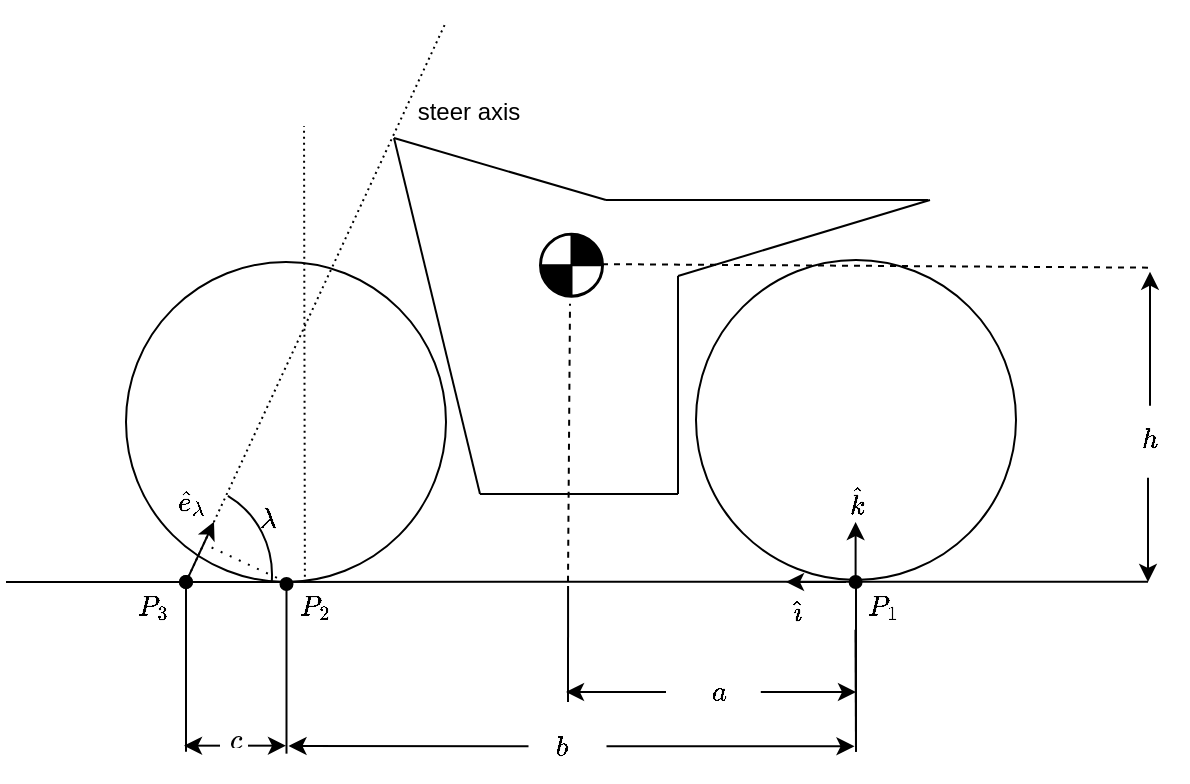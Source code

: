 <mxfile version="21.5.0" type="device" pages="3">
  <diagram name="2nd_order" id="F5VJudResZh7k6h8S_4P">
    <mxGraphModel dx="954" dy="674" grid="0" gridSize="10" guides="1" tooltips="1" connect="1" arrows="1" fold="1" page="1" pageScale="1" pageWidth="600" pageHeight="400" math="1" shadow="0">
      <root>
        <mxCell id="v9gzbII4qzp8TsizdVAf-0" />
        <mxCell id="v9gzbII4qzp8TsizdVAf-1" parent="v9gzbII4qzp8TsizdVAf-0" />
        <mxCell id="v9gzbII4qzp8TsizdVAf-8" value="" style="ellipse;whiteSpace=wrap;html=1;aspect=fixed;" parent="v9gzbII4qzp8TsizdVAf-1" vertex="1">
          <mxGeometry height="70" as="geometry" />
        </mxCell>
        <mxCell id="ME6YmWPfDQRLYeOmct3z-0" value="" style="group" parent="v9gzbII4qzp8TsizdVAf-1" connectable="0" vertex="1">
          <mxGeometry x="2" y="10" width="591" height="379.83" as="geometry" />
        </mxCell>
        <mxCell id="v9gzbII4qzp8TsizdVAf-7" value="" style="ellipse;whiteSpace=wrap;html=1;aspect=fixed;fillColor=none;connectable=0;allowArrows=0;" parent="ME6YmWPfDQRLYeOmct3z-0" vertex="1">
          <mxGeometry x="60" y="120" width="160" height="160" as="geometry" />
        </mxCell>
        <mxCell id="v9gzbII4qzp8TsizdVAf-9" value="" style="endArrow=none;html=1;rounded=0;dashed=1;dashPattern=1 2;exitX=0.559;exitY=1.002;exitDx=0;exitDy=0;exitPerimeter=0;entryX=0.103;entryY=0.654;entryDx=0;entryDy=0;entryPerimeter=0;" parent="ME6YmWPfDQRLYeOmct3z-0" source="v9gzbII4qzp8TsizdVAf-7" edge="1">
          <mxGeometry width="50" height="50" relative="1" as="geometry">
            <mxPoint x="149" y="187" as="sourcePoint" />
            <mxPoint x="149.017" y="52.004" as="targetPoint" />
          </mxGeometry>
        </mxCell>
        <mxCell id="v9gzbII4qzp8TsizdVAf-10" value="" style="ellipse;whiteSpace=wrap;html=1;aspect=fixed;fillColor=none;" parent="ME6YmWPfDQRLYeOmct3z-0" vertex="1">
          <mxGeometry x="345" y="119" width="160" height="160" as="geometry" />
        </mxCell>
        <mxCell id="v9gzbII4qzp8TsizdVAf-11" value="\(\hat{k}\)" style="text;html=1;align=center;verticalAlign=middle;resizable=0;points=[];autosize=1;strokeColor=none;fillColor=none;" parent="ME6YmWPfDQRLYeOmct3z-0" vertex="1">
          <mxGeometry x="390" y="225" width="70" height="30" as="geometry" />
        </mxCell>
        <mxCell id="v9gzbII4qzp8TsizdVAf-13" value="" style="endArrow=classic;html=1;rounded=0;startArrow=oval;startFill=1;" parent="ME6YmWPfDQRLYeOmct3z-0" edge="1">
          <mxGeometry width="50" height="50" relative="1" as="geometry">
            <mxPoint x="424.8" y="280" as="sourcePoint" />
            <mxPoint x="424.8" y="250" as="targetPoint" />
          </mxGeometry>
        </mxCell>
        <mxCell id="v9gzbII4qzp8TsizdVAf-14" value="" style="endArrow=classic;html=1;rounded=0;" parent="ME6YmWPfDQRLYeOmct3z-0" edge="1">
          <mxGeometry width="50" height="50" relative="1" as="geometry">
            <mxPoint x="420" y="280" as="sourcePoint" />
            <mxPoint x="390" y="280" as="targetPoint" />
          </mxGeometry>
        </mxCell>
        <mxCell id="v9gzbII4qzp8TsizdVAf-15" value="\(\hat{\imath}\)" style="text;html=1;align=center;verticalAlign=middle;resizable=0;points=[];autosize=1;strokeColor=none;fillColor=none;" parent="ME6YmWPfDQRLYeOmct3z-0" vertex="1">
          <mxGeometry x="345" y="280" width="100" height="30" as="geometry" />
        </mxCell>
        <mxCell id="v9gzbII4qzp8TsizdVAf-17" value="" style="endArrow=none;html=1;rounded=0;dashed=1;dashPattern=1 2;" parent="ME6YmWPfDQRLYeOmct3z-0" edge="1">
          <mxGeometry width="50" height="50" relative="1" as="geometry">
            <mxPoint x="90" y="280" as="sourcePoint" />
            <mxPoint x="220" as="targetPoint" />
          </mxGeometry>
        </mxCell>
        <mxCell id="v9gzbII4qzp8TsizdVAf-22" value="" style="endArrow=none;html=1;rounded=0;" parent="ME6YmWPfDQRLYeOmct3z-0" edge="1">
          <mxGeometry width="50" height="50" relative="1" as="geometry">
            <mxPoint x="336" y="127" as="sourcePoint" />
            <mxPoint x="462" y="89.0" as="targetPoint" />
          </mxGeometry>
        </mxCell>
        <mxCell id="v9gzbII4qzp8TsizdVAf-23" value="" style="endArrow=none;html=1;rounded=0;" parent="ME6YmWPfDQRLYeOmct3z-0" edge="1">
          <mxGeometry width="50" height="50" relative="1" as="geometry">
            <mxPoint x="281" y="340" as="sourcePoint" />
            <mxPoint x="281.03" y="282" as="targetPoint" />
          </mxGeometry>
        </mxCell>
        <mxCell id="v9gzbII4qzp8TsizdVAf-24" value="" style="endArrow=classic;html=1;rounded=0;exitX=1.01;exitY=0.533;exitDx=0;exitDy=0;exitPerimeter=0;" parent="ME6YmWPfDQRLYeOmct3z-0" edge="1">
          <mxGeometry width="50" height="50" relative="1" as="geometry">
            <mxPoint x="377.4" y="335" as="sourcePoint" />
            <mxPoint x="425" y="335.01" as="targetPoint" />
          </mxGeometry>
        </mxCell>
        <mxCell id="v9gzbII4qzp8TsizdVAf-25" value="\(a\)" style="text;html=1;align=center;verticalAlign=middle;resizable=0;points=[];autosize=1;strokeColor=none;fillColor=none;" parent="ME6YmWPfDQRLYeOmct3z-0" vertex="1">
          <mxGeometry x="336" y="322" width="39" height="26" as="geometry" />
        </mxCell>
        <mxCell id="v9gzbII4qzp8TsizdVAf-26" value="" style="endArrow=classic;html=1;rounded=0;" parent="ME6YmWPfDQRLYeOmct3z-0" edge="1">
          <mxGeometry width="50" height="50" relative="1" as="geometry">
            <mxPoint x="330" y="335" as="sourcePoint" />
            <mxPoint x="280" y="335" as="targetPoint" />
          </mxGeometry>
        </mxCell>
        <mxCell id="v9gzbII4qzp8TsizdVAf-27" value="&lt;svg style=&quot;vertical-align: -0.025ex;&quot; xmlns:xlink=&quot;http://www.w3.org/1999/xlink&quot; viewBox=&quot;0 -442 433 453&quot; role=&quot;img&quot; height=&quot;1.025ex&quot; width=&quot;0.98ex&quot; xmlns=&quot;http://www.w3.org/2000/svg&quot;&gt;&lt;defs&gt;&lt;path d=&quot;M34 159Q34 268 120 355T306 442Q362 442 394 418T427 355Q427 326 408 306T360 285Q341 285 330 295T319 325T330 359T352 380T366 386H367Q367 388 361 392T340 400T306 404Q276 404 249 390Q228 381 206 359Q162 315 142 235T121 119Q121 73 147 50Q169 26 205 26H209Q321 26 394 111Q403 121 406 121Q410 121 419 112T429 98T420 83T391 55T346 25T282 0T202 -11Q127 -11 81 37T34 159Z&quot; id=&quot;MJX-11-TEX-I-1D450&quot;&gt;&lt;/path&gt;&lt;/defs&gt;&lt;g transform=&quot;scale(1,-1)&quot; stroke-width=&quot;0&quot; fill=&quot;currentColor&quot; stroke=&quot;currentColor&quot;&gt;&lt;g data-mml-node=&quot;math&quot;&gt;&lt;g data-mml-node=&quot;mi&quot;&gt;&lt;use xlink:href=&quot;#MJX-11-TEX-I-1D450&quot; data-c=&quot;1D450&quot;&gt;&lt;/use&gt;&lt;/g&gt;&lt;/g&gt;&lt;/g&gt;&lt;/svg&gt;" style="text;html=1;align=center;verticalAlign=middle;resizable=0;points=[];autosize=1;strokeColor=none;fillColor=none;" parent="ME6YmWPfDQRLYeOmct3z-0" vertex="1">
          <mxGeometry x="100" y="343.83" width="30" height="30" as="geometry" />
        </mxCell>
        <mxCell id="v9gzbII4qzp8TsizdVAf-28" value="" style="endArrow=classic;html=1;rounded=0;" parent="ME6YmWPfDQRLYeOmct3z-0" edge="1">
          <mxGeometry width="50" height="50" relative="1" as="geometry">
            <mxPoint x="121" y="361.83" as="sourcePoint" />
            <mxPoint x="140" y="361.83" as="targetPoint" />
          </mxGeometry>
        </mxCell>
        <mxCell id="v9gzbII4qzp8TsizdVAf-29" value="" style="endArrow=classic;html=1;rounded=0;sourcePerimeterSpacing=1;" parent="ME6YmWPfDQRLYeOmct3z-0" edge="1">
          <mxGeometry width="50" height="50" relative="1" as="geometry">
            <mxPoint x="107" y="361.83" as="sourcePoint" />
            <mxPoint x="89" y="361.83" as="targetPoint" />
          </mxGeometry>
        </mxCell>
        <mxCell id="v9gzbII4qzp8TsizdVAf-30" value="" style="endArrow=none;html=1;rounded=0;dashed=1;dashPattern=1 4;" parent="ME6YmWPfDQRLYeOmct3z-0" edge="1">
          <mxGeometry width="50" height="50" relative="1" as="geometry">
            <mxPoint x="140" y="280" as="sourcePoint" />
            <mxPoint x="99" y="261" as="targetPoint" />
          </mxGeometry>
        </mxCell>
        <mxCell id="v9gzbII4qzp8TsizdVAf-31" value="" style="endArrow=none;html=1;rounded=0;" parent="ME6YmWPfDQRLYeOmct3z-0" edge="1">
          <mxGeometry width="50" height="50" relative="1" as="geometry">
            <mxPoint x="237" y="236" as="sourcePoint" />
            <mxPoint x="194" y="58.0" as="targetPoint" />
          </mxGeometry>
        </mxCell>
        <mxCell id="v9gzbII4qzp8TsizdVAf-32" value="" style="endArrow=none;html=1;rounded=0;" parent="ME6YmWPfDQRLYeOmct3z-0" edge="1">
          <mxGeometry width="50" height="50" relative="1" as="geometry">
            <mxPoint x="237" y="236" as="sourcePoint" />
            <mxPoint x="336" y="236" as="targetPoint" />
          </mxGeometry>
        </mxCell>
        <mxCell id="v9gzbII4qzp8TsizdVAf-33" value="" style="endArrow=none;html=1;rounded=0;" parent="ME6YmWPfDQRLYeOmct3z-0" edge="1">
          <mxGeometry width="50" height="50" relative="1" as="geometry">
            <mxPoint x="336" y="236" as="sourcePoint" />
            <mxPoint x="336" y="127" as="targetPoint" />
          </mxGeometry>
        </mxCell>
        <mxCell id="v9gzbII4qzp8TsizdVAf-34" value="" style="endArrow=none;html=1;rounded=0;" parent="ME6YmWPfDQRLYeOmct3z-0" edge="1">
          <mxGeometry width="50" height="50" relative="1" as="geometry">
            <mxPoint x="300" y="89.0" as="sourcePoint" />
            <mxPoint x="194" y="58.0" as="targetPoint" />
          </mxGeometry>
        </mxCell>
        <mxCell id="v9gzbII4qzp8TsizdVAf-35" value="" style="endArrow=none;html=1;rounded=0;" parent="ME6YmWPfDQRLYeOmct3z-0" edge="1">
          <mxGeometry width="50" height="50" relative="1" as="geometry">
            <mxPoint x="461" y="89.0" as="sourcePoint" />
            <mxPoint x="300" y="89.0" as="targetPoint" />
          </mxGeometry>
        </mxCell>
        <mxCell id="v9gzbII4qzp8TsizdVAf-43" value="\(\lambda\)" style="text;html=1;align=center;verticalAlign=middle;resizable=0;points=[];autosize=1;strokeColor=none;fillColor=none;" parent="ME6YmWPfDQRLYeOmct3z-0" vertex="1">
          <mxGeometry x="93" y="235.83" width="75" height="26" as="geometry" />
        </mxCell>
        <mxCell id="v9gzbII4qzp8TsizdVAf-44" value="" style="verticalLabelPosition=bottom;verticalAlign=top;html=1;shape=mxgraph.basic.arc;startAngle=0.082;endAngle=0.264;" parent="ME6YmWPfDQRLYeOmct3z-0" vertex="1">
          <mxGeometry x="46" y="231" width="87" height="91" as="geometry" />
        </mxCell>
        <mxCell id="v9gzbII4qzp8TsizdVAf-66" value="" style="endArrow=oval;html=1;rounded=0;startArrow=none;startFill=0;endFill=1;" parent="ME6YmWPfDQRLYeOmct3z-0" edge="1">
          <mxGeometry width="50" height="50" relative="1" as="geometry">
            <mxPoint x="90" y="364.83" as="sourcePoint" />
            <mxPoint x="90" y="280" as="targetPoint" />
          </mxGeometry>
        </mxCell>
        <mxCell id="v9gzbII4qzp8TsizdVAf-87" value="" style="group" parent="ME6YmWPfDQRLYeOmct3z-0" connectable="0" vertex="1">
          <mxGeometry x="267" y="105.83" width="31.5" height="31.5" as="geometry" />
        </mxCell>
        <mxCell id="v9gzbII4qzp8TsizdVAf-88" value="" style="group;fillColor=default;container=0;" parent="v9gzbII4qzp8TsizdVAf-87" connectable="0" vertex="1">
          <mxGeometry width="31.5" height="31.5" as="geometry" />
        </mxCell>
        <mxCell id="v9gzbII4qzp8TsizdVAf-89" value="" style="ellipse;whiteSpace=wrap;html=1;aspect=fixed;fillColor=#000000;strokeColor=#000000;" parent="v9gzbII4qzp8TsizdVAf-87" vertex="1">
          <mxGeometry width="31.5" height="31.5" as="geometry" />
        </mxCell>
        <mxCell id="v9gzbII4qzp8TsizdVAf-90" value="" style="verticalLabelPosition=bottom;verticalAlign=top;html=1;shape=mxgraph.basic.pie;startAngle=0.75;endAngle=0;strokeColor=#000000;" parent="v9gzbII4qzp8TsizdVAf-87" vertex="1">
          <mxGeometry x="0.459" y="0.459" width="30.583" height="30.583" as="geometry" />
        </mxCell>
        <mxCell id="v9gzbII4qzp8TsizdVAf-91" value="" style="verticalLabelPosition=bottom;verticalAlign=top;html=1;shape=mxgraph.basic.pie;startAngle=0.75;endAngle=0;rotation=-180;strokeColor=#000000;" parent="v9gzbII4qzp8TsizdVAf-87" vertex="1">
          <mxGeometry x="0.459" y="0.459" width="30.583" height="30.583" as="geometry" />
        </mxCell>
        <mxCell id="v9gzbII4qzp8TsizdVAf-94" value="" style="endArrow=classic;html=1;rounded=0;startArrow=oval;startFill=1;" parent="ME6YmWPfDQRLYeOmct3z-0" edge="1">
          <mxGeometry width="50" height="50" relative="1" as="geometry">
            <mxPoint x="90" y="280" as="sourcePoint" />
            <mxPoint x="104" y="249.83" as="targetPoint" />
          </mxGeometry>
        </mxCell>
        <mxCell id="v9gzbII4qzp8TsizdVAf-95" value="\(\hat{e}_\lambda\)" style="text;html=1;align=center;verticalAlign=middle;resizable=0;points=[];autosize=1;strokeColor=none;fillColor=none;" parent="ME6YmWPfDQRLYeOmct3z-0" vertex="1">
          <mxGeometry x="33" y="227" width="117" height="26" as="geometry" />
        </mxCell>
        <mxCell id="v9gzbII4qzp8TsizdVAf-97" value="" style="endArrow=classic;html=1;rounded=0;exitX=0.1;exitY=0.211;exitDx=0;exitDy=0;exitPerimeter=0;" parent="ME6YmWPfDQRLYeOmct3z-0" edge="1">
          <mxGeometry width="50" height="50" relative="1" as="geometry">
            <mxPoint x="572" y="191.83" as="sourcePoint" />
            <mxPoint x="572" y="124.83" as="targetPoint" />
          </mxGeometry>
        </mxCell>
        <mxCell id="v9gzbII4qzp8TsizdVAf-98" value="\(h\)" style="text;html=1;align=center;verticalAlign=middle;resizable=0;points=[];autosize=1;strokeColor=none;fillColor=none;" parent="ME6YmWPfDQRLYeOmct3z-0" vertex="1">
          <mxGeometry x="552" y="196.46" width="39" height="26" as="geometry" />
        </mxCell>
        <mxCell id="v9gzbII4qzp8TsizdVAf-99" value="" style="endArrow=classic;html=1;rounded=0;" parent="ME6YmWPfDQRLYeOmct3z-0" edge="1">
          <mxGeometry width="50" height="50" relative="1" as="geometry">
            <mxPoint x="571" y="227.83" as="sourcePoint" />
            <mxPoint x="571" y="280" as="targetPoint" />
          </mxGeometry>
        </mxCell>
        <mxCell id="v9gzbII4qzp8TsizdVAf-100" value="" style="endArrow=none;html=1;rounded=0;exitX=0.271;exitY=0.491;exitDx=0;exitDy=0;exitPerimeter=0;targetPerimeterSpacing=0;dashed=1;" parent="ME6YmWPfDQRLYeOmct3z-0" edge="1">
          <mxGeometry width="50" height="50" relative="1" as="geometry">
            <mxPoint x="292" y="121.03" as="sourcePoint" />
            <mxPoint x="572" y="122.83" as="targetPoint" />
          </mxGeometry>
        </mxCell>
        <mxCell id="v9gzbII4qzp8TsizdVAf-101" value="" style="endArrow=none;html=1;rounded=0;startArrow=none;startFill=0;endFill=0;startSize=6;curved=0;dashed=1;" parent="ME6YmWPfDQRLYeOmct3z-0" edge="1">
          <mxGeometry width="50" height="50" relative="1" as="geometry">
            <mxPoint x="281" y="279.83" as="sourcePoint" />
            <mxPoint x="282" y="140.83" as="targetPoint" />
          </mxGeometry>
        </mxCell>
        <mxCell id="Mgukjq98zFutikiAqKP_-0" value="" style="endArrow=none;html=1;rounded=0;" parent="ME6YmWPfDQRLYeOmct3z-0" edge="1">
          <mxGeometry width="50" height="50" relative="1" as="geometry">
            <mxPoint y="280" as="sourcePoint" />
            <mxPoint x="571" y="279.83" as="targetPoint" />
          </mxGeometry>
        </mxCell>
        <mxCell id="Mgukjq98zFutikiAqKP_-1" value="steer axis" style="text;html=1;align=center;verticalAlign=middle;resizable=0;points=[];autosize=1;strokeColor=none;fillColor=none;" parent="ME6YmWPfDQRLYeOmct3z-0" vertex="1">
          <mxGeometry x="196.25" y="31.83" width="69" height="26" as="geometry" />
        </mxCell>
        <mxCell id="Mgukjq98zFutikiAqKP_-2" value="" style="group" parent="ME6YmWPfDQRLYeOmct3z-0" connectable="0" vertex="1">
          <mxGeometry x="141.25" y="348" width="283" height="30" as="geometry" />
        </mxCell>
        <mxCell id="v9gzbII4qzp8TsizdVAf-19" value="" style="endArrow=classic;html=1;rounded=0;" parent="Mgukjq98zFutikiAqKP_-2" edge="1">
          <mxGeometry width="50" height="50" relative="1" as="geometry">
            <mxPoint x="159" y="14.17" as="sourcePoint" />
            <mxPoint x="283" y="14.17" as="targetPoint" />
          </mxGeometry>
        </mxCell>
        <mxCell id="v9gzbII4qzp8TsizdVAf-20" value="\(b\)" style="text;html=1;align=center;verticalAlign=middle;resizable=0;points=[];autosize=1;strokeColor=none;fillColor=none;" parent="Mgukjq98zFutikiAqKP_-2" vertex="1">
          <mxGeometry x="116.5" width="40" height="30" as="geometry" />
        </mxCell>
        <mxCell id="v9gzbII4qzp8TsizdVAf-21" value="" style="endArrow=classic;html=1;rounded=0;" parent="Mgukjq98zFutikiAqKP_-2" edge="1">
          <mxGeometry width="50" height="50" relative="1" as="geometry">
            <mxPoint x="120" y="14.17" as="sourcePoint" />
            <mxPoint y="14" as="targetPoint" />
          </mxGeometry>
        </mxCell>
        <mxCell id="Mgukjq98zFutikiAqKP_-3" value="" style="endArrow=none;html=1;rounded=0;" parent="ME6YmWPfDQRLYeOmct3z-0" edge="1">
          <mxGeometry width="50" height="50" relative="1" as="geometry">
            <mxPoint x="425" y="364.83" as="sourcePoint" />
            <mxPoint x="424.74" y="303.83" as="targetPoint" />
          </mxGeometry>
        </mxCell>
        <mxCell id="Mgukjq98zFutikiAqKP_-4" value="" style="endArrow=none;html=1;rounded=0;" parent="ME6YmWPfDQRLYeOmct3z-0" edge="1">
          <mxGeometry width="50" height="50" relative="1" as="geometry">
            <mxPoint x="425" y="364.83" as="sourcePoint" />
            <mxPoint x="425" y="281.83" as="targetPoint" />
          </mxGeometry>
        </mxCell>
        <mxCell id="JedRCQwhpWe-xHkqM6Dp-0" value="\(P_1\)" style="text;html=1;align=center;verticalAlign=middle;resizable=0;points=[];autosize=1;strokeColor=none;fillColor=none;" parent="ME6YmWPfDQRLYeOmct3z-0" vertex="1">
          <mxGeometry x="411" y="279" width="54" height="26" as="geometry" />
        </mxCell>
        <mxCell id="JedRCQwhpWe-xHkqM6Dp-1" value="\(P_2\)" style="text;html=1;align=center;verticalAlign=middle;resizable=0;points=[];autosize=1;strokeColor=none;fillColor=none;" parent="ME6YmWPfDQRLYeOmct3z-0" vertex="1">
          <mxGeometry x="127" y="279" width="54" height="26" as="geometry" />
        </mxCell>
        <mxCell id="JedRCQwhpWe-xHkqM6Dp-2" value="\(P_3\)" style="text;html=1;align=center;verticalAlign=middle;resizable=0;points=[];autosize=1;strokeColor=none;fillColor=none;" parent="ME6YmWPfDQRLYeOmct3z-0" vertex="1">
          <mxGeometry x="46" y="279" width="54" height="26" as="geometry" />
        </mxCell>
        <mxCell id="ME6YmWPfDQRLYeOmct3z-3" value="" style="endArrow=oval;html=1;rounded=0;startArrow=none;startFill=0;endFill=1;" parent="ME6YmWPfDQRLYeOmct3z-0" edge="1">
          <mxGeometry width="50" height="50" relative="1" as="geometry">
            <mxPoint x="140.25" y="365.83" as="sourcePoint" />
            <mxPoint x="140.25" y="281" as="targetPoint" />
          </mxGeometry>
        </mxCell>
      </root>
    </mxGraphModel>
  </diagram>
  <diagram name="4th_order" id="mL_m1q-ExODSdvficlka">
    <mxGraphModel grid="0" page="1" gridSize="10" guides="1" tooltips="1" connect="1" arrows="1" fold="1" pageScale="1" pageWidth="1700" pageHeight="1100" math="1" shadow="0">
      <root>
        <mxCell id="0" />
        <mxCell id="1" parent="0" />
        <mxCell id="3S12OIzHpMBLxz31ojh0-9" value="" style="group;fillColor=none;" connectable="0" vertex="1" parent="1">
          <mxGeometry x="1025.5" y="214" width="31.5" height="31.5" as="geometry" />
        </mxCell>
        <mxCell id="3S12OIzHpMBLxz31ojh0-10" value="" style="group;fillColor=default;container=0;" connectable="0" vertex="1" parent="3S12OIzHpMBLxz31ojh0-9">
          <mxGeometry width="31.5" height="31.5" as="geometry" />
        </mxCell>
        <mxCell id="3S12OIzHpMBLxz31ojh0-11" value="" style="ellipse;whiteSpace=wrap;html=1;aspect=fixed;fillColor=#000000;strokeColor=#000000;" vertex="1" parent="3S12OIzHpMBLxz31ojh0-9">
          <mxGeometry width="31.5" height="31.5" as="geometry" />
        </mxCell>
        <mxCell id="3S12OIzHpMBLxz31ojh0-12" value="" style="verticalLabelPosition=bottom;verticalAlign=top;html=1;shape=mxgraph.basic.pie;startAngle=0.75;endAngle=0;strokeColor=#000000;" vertex="1" parent="3S12OIzHpMBLxz31ojh0-9">
          <mxGeometry x="0.459" y="0.459" width="30.583" height="30.583" as="geometry" />
        </mxCell>
        <mxCell id="3S12OIzHpMBLxz31ojh0-13" value="" style="verticalLabelPosition=bottom;verticalAlign=top;html=1;shape=mxgraph.basic.pie;startAngle=0.75;endAngle=0;rotation=-180;strokeColor=#000000;" vertex="1" parent="3S12OIzHpMBLxz31ojh0-9">
          <mxGeometry x="0.459" y="0.459" width="30.583" height="30.583" as="geometry" />
        </mxCell>
        <mxCell id="DsChQnXPY9d5qKyk36lk-140" value="" style="ellipse;whiteSpace=wrap;html=1;aspect=fixed;fillColor=none;connectable=0;allowArrows=0;" vertex="1" parent="1">
          <mxGeometry x="967" y="200.17" width="160" height="160" as="geometry" />
        </mxCell>
        <mxCell id="DsChQnXPY9d5qKyk36lk-49" value="" style="ellipse;whiteSpace=wrap;html=1;aspect=fixed;" vertex="1" parent="1">
          <mxGeometry height="70" as="geometry" />
        </mxCell>
        <mxCell id="DsChQnXPY9d5qKyk36lk-137" value="" style="endArrow=none;html=1;rounded=0;dashed=1;dashPattern=1 2;exitX=0.559;exitY=1.002;exitDx=0;exitDy=0;exitPerimeter=0;entryX=0.103;entryY=0.654;entryDx=0;entryDy=0;entryPerimeter=0;" edge="1" parent="1" source="DsChQnXPY9d5qKyk36lk-140">
          <mxGeometry width="50" height="50" relative="1" as="geometry">
            <mxPoint x="1056" y="267.17" as="sourcePoint" />
            <mxPoint x="1056.017" y="132.174" as="targetPoint" />
          </mxGeometry>
        </mxCell>
        <mxCell id="DsChQnXPY9d5qKyk36lk-138" value="&lt;span style=&quot;caret-color: rgb(0, 0, 0); color: rgb(0, 0, 0); font-family: Helvetica; font-size: 12px; font-style: normal; font-variant-caps: normal; font-weight: 400; letter-spacing: normal; orphans: auto; text-align: center; text-indent: 0px; text-transform: none; white-space: normal; widows: auto; word-spacing: 0px; -webkit-text-stroke-width: 0px; background-color: rgb(251, 251, 251); text-decoration: none; display: inline !important; float: none;&quot;&gt;B&lt;/span&gt;" style="ellipse;whiteSpace=wrap;html=1;aspect=fixed;fillColor=none;" vertex="1" parent="1">
          <mxGeometry x="1252" y="199.17" width="160" height="160" as="geometry" />
        </mxCell>
        <mxCell id="DsChQnXPY9d5qKyk36lk-139" value="\(\hat{k}\)" style="text;html=1;align=center;verticalAlign=middle;resizable=0;points=[];autosize=1;strokeColor=none;fillColor=none;" vertex="1" parent="1">
          <mxGeometry x="1297" y="305.17" width="70" height="30" as="geometry" />
        </mxCell>
        <mxCell id="DsChQnXPY9d5qKyk36lk-141" value="" style="endArrow=none;html=1;rounded=0;" edge="1" parent="1">
          <mxGeometry width="50" height="50" relative="1" as="geometry">
            <mxPoint x="907" y="360.17" as="sourcePoint" />
            <mxPoint x="1547" y="360.17" as="targetPoint" />
          </mxGeometry>
        </mxCell>
        <mxCell id="DsChQnXPY9d5qKyk36lk-142" value="" style="endArrow=classic;html=1;rounded=0;startArrow=oval;startFill=1;" edge="1" parent="1">
          <mxGeometry width="50" height="50" relative="1" as="geometry">
            <mxPoint x="1331.8" y="360.17" as="sourcePoint" />
            <mxPoint x="1331.8" y="330.17" as="targetPoint" />
          </mxGeometry>
        </mxCell>
        <mxCell id="DsChQnXPY9d5qKyk36lk-143" value="" style="endArrow=classic;html=1;rounded=0;" edge="1" parent="1">
          <mxGeometry width="50" height="50" relative="1" as="geometry">
            <mxPoint x="1327" y="360.17" as="sourcePoint" />
            <mxPoint x="1297" y="360.17" as="targetPoint" />
          </mxGeometry>
        </mxCell>
        <mxCell id="DsChQnXPY9d5qKyk36lk-144" value="\(\hat{\imath}\)" style="text;html=1;align=center;verticalAlign=middle;resizable=0;points=[];autosize=1;strokeColor=none;fillColor=none;" vertex="1" parent="1">
          <mxGeometry x="1252" y="360.17" width="100" height="30" as="geometry" />
        </mxCell>
        <mxCell id="DsChQnXPY9d5qKyk36lk-145" value="" style="endArrow=oval;html=1;rounded=0;startArrow=none;startFill=0;endFill=1;" edge="1" parent="1">
          <mxGeometry width="50" height="50" relative="1" as="geometry">
            <mxPoint x="1047" y="460" as="sourcePoint" />
            <mxPoint x="1046.57" y="360.17" as="targetPoint" />
          </mxGeometry>
        </mxCell>
        <mxCell id="DsChQnXPY9d5qKyk36lk-146" value="" style="endArrow=none;html=1;rounded=0;dashed=1;dashPattern=1 2;" edge="1" parent="1">
          <mxGeometry width="50" height="50" relative="1" as="geometry">
            <mxPoint x="997" y="360.17" as="sourcePoint" />
            <mxPoint x="1127" y="80.17" as="targetPoint" />
          </mxGeometry>
        </mxCell>
        <mxCell id="DsChQnXPY9d5qKyk36lk-147" value="" style="endArrow=none;html=1;rounded=0;" edge="1" parent="1">
          <mxGeometry width="50" height="50" relative="1" as="geometry">
            <mxPoint x="1332" y="476" as="sourcePoint" />
            <mxPoint x="1331.75" y="360.17" as="targetPoint" />
          </mxGeometry>
        </mxCell>
        <mxCell id="DsChQnXPY9d5qKyk36lk-148" value="" style="endArrow=classic;html=1;rounded=0;" edge="1" parent="1">
          <mxGeometry width="50" height="50" relative="1" as="geometry">
            <mxPoint x="1208" y="459.17" as="sourcePoint" />
            <mxPoint x="1332" y="459.17" as="targetPoint" />
          </mxGeometry>
        </mxCell>
        <mxCell id="DsChQnXPY9d5qKyk36lk-149" value="\(b\)" style="text;html=1;align=center;verticalAlign=middle;resizable=0;points=[];autosize=1;strokeColor=none;fillColor=none;" vertex="1" parent="1">
          <mxGeometry x="1165.5" y="445" width="40" height="30" as="geometry" />
        </mxCell>
        <mxCell id="DsChQnXPY9d5qKyk36lk-150" value="" style="endArrow=classic;html=1;rounded=0;" edge="1" parent="1">
          <mxGeometry width="50" height="50" relative="1" as="geometry">
            <mxPoint x="1169" y="459.17" as="sourcePoint" />
            <mxPoint x="1049" y="459" as="targetPoint" />
          </mxGeometry>
        </mxCell>
        <mxCell id="DsChQnXPY9d5qKyk36lk-151" value="" style="endArrow=none;html=1;rounded=0;" edge="1" parent="1">
          <mxGeometry width="50" height="50" relative="1" as="geometry">
            <mxPoint x="1243" y="207.17" as="sourcePoint" />
            <mxPoint x="1369" y="169.17" as="targetPoint" />
          </mxGeometry>
        </mxCell>
        <mxCell id="DsChQnXPY9d5qKyk36lk-155" value="" style="endArrow=none;html=1;rounded=0;" edge="1" parent="1">
          <mxGeometry width="50" height="50" relative="1" as="geometry">
            <mxPoint x="1188" y="420.17" as="sourcePoint" />
            <mxPoint x="1188.03" y="362.17" as="targetPoint" />
          </mxGeometry>
        </mxCell>
        <mxCell id="DsChQnXPY9d5qKyk36lk-156" value="" style="endArrow=classic;html=1;rounded=0;exitX=1.01;exitY=0.533;exitDx=0;exitDy=0;exitPerimeter=0;" edge="1" parent="1">
          <mxGeometry width="50" height="50" relative="1" as="geometry">
            <mxPoint x="1284.4" y="415.17" as="sourcePoint" />
            <mxPoint x="1332" y="415.18" as="targetPoint" />
          </mxGeometry>
        </mxCell>
        <mxCell id="DsChQnXPY9d5qKyk36lk-157" value="\(x_t\)" style="text;html=1;align=center;verticalAlign=middle;resizable=0;points=[];autosize=1;strokeColor=none;fillColor=none;" vertex="1" parent="1">
          <mxGeometry x="1238" y="402.17" width="49" height="26" as="geometry" />
        </mxCell>
        <mxCell id="DsChQnXPY9d5qKyk36lk-158" value="" style="endArrow=classic;html=1;rounded=0;" edge="1" parent="1">
          <mxGeometry width="50" height="50" relative="1" as="geometry">
            <mxPoint x="1237" y="415.17" as="sourcePoint" />
            <mxPoint x="1187" y="415.17" as="targetPoint" />
          </mxGeometry>
        </mxCell>
        <mxCell id="DsChQnXPY9d5qKyk36lk-159" value="&lt;svg style=&quot;vertical-align: -0.025ex;&quot; xmlns:xlink=&quot;http://www.w3.org/1999/xlink&quot; viewBox=&quot;0 -442 433 453&quot; role=&quot;img&quot; height=&quot;1.025ex&quot; width=&quot;0.98ex&quot; xmlns=&quot;http://www.w3.org/2000/svg&quot;&gt;&lt;defs&gt;&lt;path d=&quot;M34 159Q34 268 120 355T306 442Q362 442 394 418T427 355Q427 326 408 306T360 285Q341 285 330 295T319 325T330 359T352 380T366 386H367Q367 388 361 392T340 400T306 404Q276 404 249 390Q228 381 206 359Q162 315 142 235T121 119Q121 73 147 50Q169 26 205 26H209Q321 26 394 111Q403 121 406 121Q410 121 419 112T429 98T420 83T391 55T346 25T282 0T202 -11Q127 -11 81 37T34 159Z&quot; id=&quot;MJX-11-TEX-I-1D450&quot;&gt;&lt;/path&gt;&lt;/defs&gt;&lt;g transform=&quot;scale(1,-1)&quot; stroke-width=&quot;0&quot; fill=&quot;currentColor&quot; stroke=&quot;currentColor&quot;&gt;&lt;g data-mml-node=&quot;math&quot;&gt;&lt;g data-mml-node=&quot;mi&quot;&gt;&lt;use xlink:href=&quot;#MJX-11-TEX-I-1D450&quot; data-c=&quot;1D450&quot;&gt;&lt;/use&gt;&lt;/g&gt;&lt;/g&gt;&lt;/g&gt;&lt;/svg&gt;" style="text;html=1;align=center;verticalAlign=middle;resizable=0;points=[];autosize=1;strokeColor=none;fillColor=none;" vertex="1" parent="1">
          <mxGeometry x="1007" y="424" width="30" height="30" as="geometry" />
        </mxCell>
        <mxCell id="DsChQnXPY9d5qKyk36lk-160" value="" style="endArrow=classic;html=1;rounded=0;" edge="1" parent="1">
          <mxGeometry width="50" height="50" relative="1" as="geometry">
            <mxPoint x="1028" y="442" as="sourcePoint" />
            <mxPoint x="1047" y="442" as="targetPoint" />
          </mxGeometry>
        </mxCell>
        <mxCell id="DsChQnXPY9d5qKyk36lk-161" value="" style="endArrow=classic;html=1;rounded=0;sourcePerimeterSpacing=1;" edge="1" parent="1">
          <mxGeometry width="50" height="50" relative="1" as="geometry">
            <mxPoint x="1014" y="442" as="sourcePoint" />
            <mxPoint x="996" y="442" as="targetPoint" />
          </mxGeometry>
        </mxCell>
        <mxCell id="DsChQnXPY9d5qKyk36lk-162" value="" style="endArrow=none;html=1;rounded=0;dashed=1;dashPattern=1 4;" edge="1" parent="1">
          <mxGeometry width="50" height="50" relative="1" as="geometry">
            <mxPoint x="1047" y="360.17" as="sourcePoint" />
            <mxPoint x="1006" y="341.17" as="targetPoint" />
          </mxGeometry>
        </mxCell>
        <mxCell id="DsChQnXPY9d5qKyk36lk-163" value="" style="endArrow=none;html=1;rounded=0;" edge="1" parent="1">
          <mxGeometry width="50" height="50" relative="1" as="geometry">
            <mxPoint x="1144" y="316.17" as="sourcePoint" />
            <mxPoint x="1101" y="138.17" as="targetPoint" />
          </mxGeometry>
        </mxCell>
        <mxCell id="DsChQnXPY9d5qKyk36lk-164" value="" style="endArrow=none;html=1;rounded=0;" edge="1" parent="1">
          <mxGeometry width="50" height="50" relative="1" as="geometry">
            <mxPoint x="1144" y="316.17" as="sourcePoint" />
            <mxPoint x="1243" y="316.17" as="targetPoint" />
          </mxGeometry>
        </mxCell>
        <mxCell id="DsChQnXPY9d5qKyk36lk-165" value="" style="endArrow=none;html=1;rounded=0;" edge="1" parent="1">
          <mxGeometry width="50" height="50" relative="1" as="geometry">
            <mxPoint x="1243" y="316.17" as="sourcePoint" />
            <mxPoint x="1243" y="207.17" as="targetPoint" />
          </mxGeometry>
        </mxCell>
        <mxCell id="DsChQnXPY9d5qKyk36lk-166" value="" style="endArrow=none;html=1;rounded=0;" edge="1" parent="1">
          <mxGeometry width="50" height="50" relative="1" as="geometry">
            <mxPoint x="1207" y="169.17" as="sourcePoint" />
            <mxPoint x="1101" y="138.17" as="targetPoint" />
          </mxGeometry>
        </mxCell>
        <mxCell id="DsChQnXPY9d5qKyk36lk-167" value="" style="endArrow=none;html=1;rounded=0;" edge="1" parent="1">
          <mxGeometry width="50" height="50" relative="1" as="geometry">
            <mxPoint x="1368" y="169.17" as="sourcePoint" />
            <mxPoint x="1207" y="169.17" as="targetPoint" />
          </mxGeometry>
        </mxCell>
        <mxCell id="DsChQnXPY9d5qKyk36lk-168" value="" style="endArrow=none;html=1;rounded=0;entryX=0;entryY=0.5;entryDx=0;entryDy=0;" edge="1" parent="1">
          <mxGeometry width="50" height="50" relative="1" as="geometry">
            <mxPoint x="901" y="200" as="sourcePoint" />
            <mxPoint x="1046.0" y="199.17" as="targetPoint" />
          </mxGeometry>
        </mxCell>
        <mxCell id="DsChQnXPY9d5qKyk36lk-169" value="" style="endArrow=classic;html=1;rounded=0;" edge="1" parent="1">
          <mxGeometry width="50" height="50" relative="1" as="geometry">
            <mxPoint x="915" y="270.17" as="sourcePoint" />
            <mxPoint x="915" y="200" as="targetPoint" />
          </mxGeometry>
        </mxCell>
        <mxCell id="DsChQnXPY9d5qKyk36lk-170" value="" style="endArrow=classic;html=1;rounded=0;" edge="1" parent="1">
          <mxGeometry width="50" height="50" relative="1" as="geometry">
            <mxPoint x="917" y="300.17" as="sourcePoint" />
            <mxPoint x="917" y="360.17" as="targetPoint" />
          </mxGeometry>
        </mxCell>
        <mxCell id="DsChQnXPY9d5qKyk36lk-171" value="" style="endArrow=classic;html=1;rounded=0;entryX=0.786;entryY=0.905;entryDx=0;entryDy=0;startArrow=oval;startFill=1;entryPerimeter=0;" edge="1" parent="1" target="DsChQnXPY9d5qKyk36lk-138">
          <mxGeometry width="50" height="50" relative="1" as="geometry">
            <mxPoint x="1331.8" y="280.17" as="sourcePoint" />
            <mxPoint x="1424" y="312.17" as="targetPoint" />
          </mxGeometry>
        </mxCell>
        <mxCell id="DsChQnXPY9d5qKyk36lk-172" value="\(R_{rw}\)" style="text;html=1;align=center;verticalAlign=middle;resizable=0;points=[];autosize=1;strokeColor=none;fillColor=none;" vertex="1" parent="1">
          <mxGeometry x="1332" y="289.17" width="69" height="26" as="geometry" />
        </mxCell>
        <mxCell id="DsChQnXPY9d5qKyk36lk-173" value="" style="endArrow=classic;html=1;rounded=0;entryX=0.771;entryY=0.916;entryDx=0;entryDy=0;startArrow=oval;startFill=1;entryPerimeter=0;" edge="1" parent="1" target="DsChQnXPY9d5qKyk36lk-140">
          <mxGeometry width="50" height="50" relative="1" as="geometry">
            <mxPoint x="1047" y="279.17" as="sourcePoint" />
            <mxPoint x="1104.2" y="227.17" as="targetPoint" />
          </mxGeometry>
        </mxCell>
        <mxCell id="DsChQnXPY9d5qKyk36lk-174" value="\(R_{fw}\)" style="text;html=1;align=center;verticalAlign=middle;resizable=0;points=[];autosize=1;strokeColor=none;fillColor=none;" vertex="1" parent="1">
          <mxGeometry x="1044.5" y="284.17" width="70" height="30" as="geometry" />
        </mxCell>
        <mxCell id="DsChQnXPY9d5qKyk36lk-176" value="\(\lambda\)" style="text;html=1;align=center;verticalAlign=middle;resizable=0;points=[];autosize=1;strokeColor=none;fillColor=none;" vertex="1" parent="1">
          <mxGeometry x="1034" y="147.17" width="75" height="26" as="geometry" />
        </mxCell>
        <mxCell id="DsChQnXPY9d5qKyk36lk-177" value="" style="verticalLabelPosition=bottom;verticalAlign=top;html=1;shape=mxgraph.basic.arc;startAngle=0.01;endAngle=0.091;" vertex="1" parent="1">
          <mxGeometry x="1004" y="167.17" width="100" height="100" as="geometry" />
        </mxCell>
        <mxCell id="DsChQnXPY9d5qKyk36lk-187" value="" style="group" connectable="0" vertex="1" parent="1">
          <mxGeometry x="1217" y="173.17" width="31.5" height="31.5" as="geometry" />
        </mxCell>
        <mxCell id="DsChQnXPY9d5qKyk36lk-188" value="" style="group;strokeColor=none;" connectable="0" vertex="1" parent="DsChQnXPY9d5qKyk36lk-187">
          <mxGeometry width="31.5" height="31.5" as="geometry" />
        </mxCell>
        <mxCell id="DsChQnXPY9d5qKyk36lk-189" value="" style="ellipse;whiteSpace=wrap;html=1;aspect=fixed;fillColor=#B3B3B3;strokeColor=#B3B3B3;" vertex="1" parent="DsChQnXPY9d5qKyk36lk-188">
          <mxGeometry width="31.5" height="31.5" as="geometry" />
        </mxCell>
        <mxCell id="DsChQnXPY9d5qKyk36lk-190" value="" style="verticalLabelPosition=bottom;verticalAlign=top;html=1;shape=mxgraph.basic.pie;startAngle=0.75;endAngle=0;rotation=-180;strokeColor=#B3B3B3;" vertex="1" parent="DsChQnXPY9d5qKyk36lk-188">
          <mxGeometry x="0.459" y="0.459" width="30.583" height="30.583" as="geometry" />
        </mxCell>
        <mxCell id="DsChQnXPY9d5qKyk36lk-191" value="" style="verticalLabelPosition=bottom;verticalAlign=top;html=1;shape=mxgraph.basic.pie;startAngle=0.75;endAngle=0;strokeColor=#B3B3B3;" vertex="1" parent="DsChQnXPY9d5qKyk36lk-187">
          <mxGeometry x="0.459" y="0.459" width="30.583" height="30.583" as="geometry" />
        </mxCell>
        <mxCell id="DsChQnXPY9d5qKyk36lk-192" value="" style="group" connectable="0" vertex="1" parent="1">
          <mxGeometry x="1318" y="264.17" width="49" height="40.46" as="geometry" />
        </mxCell>
        <mxCell id="DsChQnXPY9d5qKyk36lk-193" value="" style="group;strokeColor=none;" connectable="0" vertex="1" parent="DsChQnXPY9d5qKyk36lk-192">
          <mxGeometry width="49" height="40.46" as="geometry" />
        </mxCell>
        <mxCell id="DsChQnXPY9d5qKyk36lk-194" value="" style="ellipse;whiteSpace=wrap;html=1;aspect=fixed;fillColor=#B3B3B3;strokeColor=#B3B3B3;" vertex="1" parent="DsChQnXPY9d5qKyk36lk-193">
          <mxGeometry width="31.5" height="31.5" as="geometry" />
        </mxCell>
        <mxCell id="DsChQnXPY9d5qKyk36lk-195" value="" style="verticalLabelPosition=bottom;verticalAlign=top;html=1;shape=mxgraph.basic.pie;startAngle=0.75;endAngle=0;rotation=-180;strokeColor=#B3B3B3;" vertex="1" parent="DsChQnXPY9d5qKyk36lk-193">
          <mxGeometry x="0.459" y="0.459" width="30.583" height="30.583" as="geometry" />
        </mxCell>
        <mxCell id="DsChQnXPY9d5qKyk36lk-196" value="" style="verticalLabelPosition=bottom;verticalAlign=top;html=1;shape=mxgraph.basic.pie;startAngle=0.75;endAngle=0;strokeColor=#B3B3B3;" vertex="1" parent="DsChQnXPY9d5qKyk36lk-192">
          <mxGeometry x="0.459" y="0.459" width="30.583" height="30.583" as="geometry" />
        </mxCell>
        <mxCell id="YsUi7mDcAbWq3dQ_dfgB-16" value="A" style="text;strokeColor=none;align=center;fillColor=none;html=1;verticalAlign=middle;whiteSpace=wrap;rounded=0;" vertex="1" parent="DsChQnXPY9d5qKyk36lk-192">
          <mxGeometry x="-14.25" y="1.04" width="60" height="30" as="geometry" />
        </mxCell>
        <mxCell id="DsChQnXPY9d5qKyk36lk-197" value="" style="group" connectable="0" vertex="1" parent="1">
          <mxGeometry x="1046" y="186" width="46" height="31.5" as="geometry" />
        </mxCell>
        <mxCell id="DsChQnXPY9d5qKyk36lk-198" value="" style="group;strokeColor=none;" connectable="0" vertex="1" parent="DsChQnXPY9d5qKyk36lk-197">
          <mxGeometry width="46" height="31.5" as="geometry" />
        </mxCell>
        <mxCell id="DsChQnXPY9d5qKyk36lk-199" value="" style="ellipse;whiteSpace=wrap;html=1;aspect=fixed;fillColor=#B3B3B3;strokeColor=#B3B3B3;" vertex="1" parent="DsChQnXPY9d5qKyk36lk-198">
          <mxGeometry width="31.5" height="31.5" as="geometry" />
        </mxCell>
        <mxCell id="DsChQnXPY9d5qKyk36lk-200" value="" style="verticalLabelPosition=bottom;verticalAlign=top;html=1;shape=mxgraph.basic.pie;startAngle=0.75;endAngle=0;rotation=-180;strokeColor=#B3B3B3;" vertex="1" parent="DsChQnXPY9d5qKyk36lk-198">
          <mxGeometry x="0.459" y="0.459" width="30.583" height="30.583" as="geometry" />
        </mxCell>
        <mxCell id="DsChQnXPY9d5qKyk36lk-201" value="" style="verticalLabelPosition=bottom;verticalAlign=top;html=1;shape=mxgraph.basic.pie;startAngle=0.75;endAngle=0;strokeColor=#B3B3B3;" vertex="1" parent="DsChQnXPY9d5qKyk36lk-197">
          <mxGeometry x="0.459" y="0.459" width="30.583" height="30.583" as="geometry" />
        </mxCell>
        <mxCell id="DsChQnXPY9d5qKyk36lk-202" value="" style="group" connectable="0" vertex="1" parent="1">
          <mxGeometry x="1031" y="264.17" width="31.5" height="31.5" as="geometry" />
        </mxCell>
        <mxCell id="DsChQnXPY9d5qKyk36lk-203" value="" style="group;strokeColor=none;" connectable="0" vertex="1" parent="DsChQnXPY9d5qKyk36lk-202">
          <mxGeometry width="31.5" height="31.5" as="geometry" />
        </mxCell>
        <mxCell id="DsChQnXPY9d5qKyk36lk-204" value="" style="ellipse;whiteSpace=wrap;html=1;aspect=fixed;fillColor=#B3B3B3;strokeColor=#B3B3B3;" vertex="1" parent="DsChQnXPY9d5qKyk36lk-203">
          <mxGeometry width="31.5" height="31.5" as="geometry" />
        </mxCell>
        <mxCell id="DsChQnXPY9d5qKyk36lk-205" value="" style="verticalLabelPosition=bottom;verticalAlign=top;html=1;shape=mxgraph.basic.pie;startAngle=0.75;endAngle=0;rotation=-180;strokeColor=#B3B3B3;" vertex="1" parent="DsChQnXPY9d5qKyk36lk-203">
          <mxGeometry x="0.459" y="0.459" width="30.583" height="30.583" as="geometry" />
        </mxCell>
        <mxCell id="DsChQnXPY9d5qKyk36lk-206" value="" style="verticalLabelPosition=bottom;verticalAlign=top;html=1;shape=mxgraph.basic.pie;startAngle=0.75;endAngle=0;strokeColor=#B3B3B3;" vertex="1" parent="DsChQnXPY9d5qKyk36lk-202">
          <mxGeometry x="0.459" y="0.459" width="30.583" height="30.583" as="geometry" />
        </mxCell>
        <mxCell id="DsChQnXPY9d5qKyk36lk-212" value="" style="endArrow=oval;html=1;rounded=0;startArrow=none;startFill=0;endFill=1;" edge="1" parent="1">
          <mxGeometry width="50" height="50" relative="1" as="geometry">
            <mxPoint x="997" y="445" as="sourcePoint" />
            <mxPoint x="997" y="360.17" as="targetPoint" />
          </mxGeometry>
        </mxCell>
        <mxCell id="DsChQnXPY9d5qKyk36lk-237" value="\(h_{ff}\)" style="text;html=1;align=center;verticalAlign=middle;resizable=0;points=[];autosize=1;strokeColor=none;fillColor=none;" vertex="1" parent="1">
          <mxGeometry x="887" y="273.17" width="60" height="26" as="geometry" />
        </mxCell>
        <mxCell id="DsChQnXPY9d5qKyk36lk-238" value="" style="endArrow=none;html=1;rounded=0;exitX=0.271;exitY=0.491;exitDx=0;exitDy=0;exitPerimeter=0;targetPerimeterSpacing=0;" edge="1" parent="1">
          <mxGeometry width="50" height="50" relative="1" as="geometry">
            <mxPoint x="1242" y="188.56" as="sourcePoint" />
            <mxPoint x="1538" y="190.17" as="targetPoint" />
          </mxGeometry>
        </mxCell>
        <mxCell id="DsChQnXPY9d5qKyk36lk-239" value="" style="endArrow=classic;html=1;rounded=0;" edge="1" parent="1">
          <mxGeometry width="50" height="50" relative="1" as="geometry">
            <mxPoint x="1507" y="300.17" as="sourcePoint" />
            <mxPoint x="1507" y="360.17" as="targetPoint" />
          </mxGeometry>
        </mxCell>
        <mxCell id="DsChQnXPY9d5qKyk36lk-240" value="" style="endArrow=classic;html=1;rounded=0;" edge="1" parent="1">
          <mxGeometry width="50" height="50" relative="1" as="geometry">
            <mxPoint x="1508" y="260.17" as="sourcePoint" />
            <mxPoint x="1508" y="192" as="targetPoint" />
          </mxGeometry>
        </mxCell>
        <mxCell id="DsChQnXPY9d5qKyk36lk-241" value="\(h_{rf}\)" style="text;html=1;align=center;verticalAlign=middle;resizable=0;points=[];autosize=1;strokeColor=none;fillColor=none;" vertex="1" parent="1">
          <mxGeometry x="1472" y="265.67" width="70" height="30" as="geometry" />
        </mxCell>
        <mxCell id="DsChQnXPY9d5qKyk36lk-242" value="" style="endArrow=none;html=1;rounded=0;" edge="1" parent="1">
          <mxGeometry width="50" height="50" relative="1" as="geometry">
            <mxPoint x="1233" y="390.17" as="sourcePoint" />
            <mxPoint x="1232.78" y="359.17" as="targetPoint" />
          </mxGeometry>
        </mxCell>
        <mxCell id="DsChQnXPY9d5qKyk36lk-244" value="" style="endArrow=classic;html=1;rounded=0;" edge="1" parent="1">
          <mxGeometry width="50" height="50" relative="1" as="geometry">
            <mxPoint x="1267" y="387.17" as="sourcePoint" />
            <mxPoint x="1232" y="386.92" as="targetPoint" />
          </mxGeometry>
        </mxCell>
        <mxCell id="N_tVMN9q2CB-6ljakYSQ-1" value="&lt;span style=&quot;caret-color: rgb(0, 0, 0); color: rgb(0, 0, 0); font-family: Helvetica; font-size: 12px; font-style: normal; font-variant-caps: normal; font-weight: 400; letter-spacing: normal; orphans: auto; text-align: center; text-indent: 0px; text-transform: none; white-space: nowrap; widows: auto; word-spacing: 0px; -webkit-text-stroke-width: 0px; background-color: rgb(251, 251, 251); text-decoration: none; display: inline !important; float: none;&quot;&gt;\(x_{rf}\)&lt;/span&gt;" style="text;whiteSpace=wrap;html=1;" vertex="1" parent="1">
          <mxGeometry x="1269.5" y="370" width="50" height="40" as="geometry" />
        </mxCell>
        <mxCell id="N_tVMN9q2CB-6ljakYSQ-3" value="\(m_{rf}\)" style="text;html=1;align=center;verticalAlign=middle;resizable=0;points=[];autosize=1;strokeColor=none;fillColor=none;" vertex="1" parent="1">
          <mxGeometry x="1227" y="165.17" width="70" height="30" as="geometry" />
        </mxCell>
        <mxCell id="N_tVMN9q2CB-6ljakYSQ-4" value="\(m_{fw}\)" style="text;html=1;align=center;verticalAlign=middle;resizable=0;points=[];autosize=1;strokeColor=none;fillColor=none;" vertex="1" parent="1">
          <mxGeometry x="1073" y="254.17" width="70" height="30" as="geometry" />
        </mxCell>
        <mxCell id="N_tVMN9q2CB-6ljakYSQ-5" value="\(m_{rw}\)" style="text;html=1;align=center;verticalAlign=middle;resizable=0;points=[];autosize=1;strokeColor=none;fillColor=none;" vertex="1" parent="1">
          <mxGeometry x="1278" y="235.67" width="80" height="30" as="geometry" />
        </mxCell>
        <mxCell id="N_tVMN9q2CB-6ljakYSQ-6" value="\(m_{ff}\)" style="text;html=1;align=center;verticalAlign=middle;resizable=0;points=[];autosize=1;strokeColor=none;fillColor=none;" vertex="1" parent="1">
          <mxGeometry x="997" y="173.17" width="70" height="30" as="geometry" />
        </mxCell>
        <mxCell id="N_tVMN9q2CB-6ljakYSQ-10" value="" style="endArrow=oval;html=1;rounded=0;startArrow=none;startFill=0;endFill=1;startSize=6;curved=0;dashed=1;" edge="1" parent="1">
          <mxGeometry width="50" height="50" relative="1" as="geometry">
            <mxPoint x="1062" y="359" as="sourcePoint" />
            <mxPoint x="1061.71" y="220" as="targetPoint" />
          </mxGeometry>
        </mxCell>
        <mxCell id="N_tVMN9q2CB-6ljakYSQ-11" value="" style="endArrow=classic;html=1;rounded=0;" edge="1" parent="1">
          <mxGeometry width="50" height="50" relative="1" as="geometry">
            <mxPoint x="1168" y="443" as="sourcePoint" />
            <mxPoint x="1061" y="443" as="targetPoint" />
          </mxGeometry>
        </mxCell>
        <mxCell id="N_tVMN9q2CB-6ljakYSQ-12" value="" style="endArrow=classic;html=1;rounded=0;" edge="1" parent="1">
          <mxGeometry width="50" height="50" relative="1" as="geometry">
            <mxPoint x="1218" y="443" as="sourcePoint" />
            <mxPoint x="1332" y="443" as="targetPoint" />
          </mxGeometry>
        </mxCell>
        <mxCell id="N_tVMN9q2CB-6ljakYSQ-13" value="\(x_{ff}\)" style="text;html=1;align=center;verticalAlign=middle;resizable=0;points=[];autosize=1;strokeColor=none;fillColor=none;" vertex="1" parent="1">
          <mxGeometry x="1157" y="423.17" width="70" height="30" as="geometry" />
        </mxCell>
        <mxCell id="N_tVMN9q2CB-6ljakYSQ-14" value="" style="endArrow=classic;html=1;rounded=0;" edge="1" parent="1">
          <mxGeometry width="50" height="50" relative="1" as="geometry">
            <mxPoint x="1300" y="387" as="sourcePoint" />
            <mxPoint x="1333.3" y="387.01" as="targetPoint" />
          </mxGeometry>
        </mxCell>
        <mxCell id="YsUi7mDcAbWq3dQ_dfgB-5" value="D" style="text;strokeColor=none;align=center;fillColor=none;html=1;verticalAlign=middle;whiteSpace=wrap;rounded=0;" vertex="1" parent="1">
          <mxGeometry x="1016.75" y="265.17" width="60" height="30" as="geometry" />
        </mxCell>
        <mxCell id="YsUi7mDcAbWq3dQ_dfgB-6" value="B" style="text;strokeColor=none;align=center;fillColor=none;html=1;verticalAlign=middle;whiteSpace=wrap;rounded=0;" vertex="1" parent="1">
          <mxGeometry x="1202.75" y="173.92" width="60" height="30" as="geometry" />
        </mxCell>
        <mxCell id="YsUi7mDcAbWq3dQ_dfgB-19" value="C" style="text;strokeColor=none;align=center;fillColor=none;html=1;verticalAlign=middle;whiteSpace=wrap;rounded=0;" vertex="1" parent="1">
          <mxGeometry x="1032" y="187" width="60" height="30" as="geometry" />
        </mxCell>
        <mxCell id="3S12OIzHpMBLxz31ojh0-8" value="" style="group" connectable="0" vertex="1" parent="1">
          <mxGeometry x="1174" y="186" width="31.5" height="31.5" as="geometry" />
        </mxCell>
        <mxCell id="3S12OIzHpMBLxz31ojh0-3" value="" style="group;fillColor=default;container=0;" connectable="0" vertex="1" parent="3S12OIzHpMBLxz31ojh0-8">
          <mxGeometry width="31.5" height="31.5" as="geometry" />
        </mxCell>
        <mxCell id="3S12OIzHpMBLxz31ojh0-5" value="" style="ellipse;whiteSpace=wrap;html=1;aspect=fixed;fillColor=#000000;strokeColor=#000000;" vertex="1" parent="3S12OIzHpMBLxz31ojh0-8">
          <mxGeometry width="31.5" height="31.5" as="geometry" />
        </mxCell>
        <mxCell id="3S12OIzHpMBLxz31ojh0-7" value="" style="verticalLabelPosition=bottom;verticalAlign=top;html=1;shape=mxgraph.basic.pie;startAngle=0.75;endAngle=0;strokeColor=#000000;" vertex="1" parent="3S12OIzHpMBLxz31ojh0-8">
          <mxGeometry x="0.459" y="0.459" width="30.583" height="30.583" as="geometry" />
        </mxCell>
        <mxCell id="3S12OIzHpMBLxz31ojh0-6" value="" style="verticalLabelPosition=bottom;verticalAlign=top;html=1;shape=mxgraph.basic.pie;startAngle=0.75;endAngle=0;rotation=-180;strokeColor=#000000;" vertex="1" parent="3S12OIzHpMBLxz31ojh0-8">
          <mxGeometry x="0.459" y="0.459" width="30.583" height="30.583" as="geometry" />
        </mxCell>
        <mxCell id="3S12OIzHpMBLxz31ojh0-14" value="" style="endArrow=classic;html=1;rounded=0;entryX=0.5;entryY=0;entryDx=0;entryDy=0;" edge="1" parent="1" target="3S12OIzHpMBLxz31ojh0-5">
          <mxGeometry width="50" height="50" relative="1" as="geometry">
            <mxPoint x="1202.75" y="110" as="sourcePoint" />
            <mxPoint x="1252.75" y="60" as="targetPoint" />
          </mxGeometry>
        </mxCell>
        <mxCell id="3S12OIzHpMBLxz31ojh0-15" value="total C.G." style="text;html=1;align=center;verticalAlign=middle;resizable=0;points=[];autosize=1;strokeColor=none;fillColor=none;" vertex="1" parent="1">
          <mxGeometry x="1193.75" y="89" width="69" height="26" as="geometry" />
        </mxCell>
        <mxCell id="3S12OIzHpMBLxz31ojh0-16" value="" style="endArrow=classic;html=1;rounded=0;startArrow=oval;startFill=1;" edge="1" parent="1">
          <mxGeometry width="50" height="50" relative="1" as="geometry">
            <mxPoint x="997" y="360.17" as="sourcePoint" />
            <mxPoint x="1011" y="330" as="targetPoint" />
          </mxGeometry>
        </mxCell>
        <mxCell id="3S12OIzHpMBLxz31ojh0-17" value="\(\hat{e}_\lambda\)" style="text;html=1;align=center;verticalAlign=middle;resizable=0;points=[];autosize=1;strokeColor=none;fillColor=none;" vertex="1" parent="1">
          <mxGeometry x="940" y="311" width="117" height="26" as="geometry" />
        </mxCell>
        <mxCell id="3S12OIzHpMBLxz31ojh0-19" value="" style="endArrow=none;html=1;rounded=0;" edge="1" parent="1">
          <mxGeometry width="50" height="50" relative="1" as="geometry">
            <mxPoint x="1332" y="479" as="sourcePoint" />
            <mxPoint x="1331.74" y="384" as="targetPoint" />
          </mxGeometry>
        </mxCell>
        <mxCell id="3S12OIzHpMBLxz31ojh0-20" value="" style="endArrow=classic;html=1;rounded=0;exitX=0.1;exitY=0.211;exitDx=0;exitDy=0;exitPerimeter=0;" edge="1" parent="1" source="DsChQnXPY9d5qKyk36lk-241">
          <mxGeometry width="50" height="50" relative="1" as="geometry">
            <mxPoint x="1479" y="260.17" as="sourcePoint" />
            <mxPoint x="1479" y="205" as="targetPoint" />
          </mxGeometry>
        </mxCell>
        <mxCell id="3S12OIzHpMBLxz31ojh0-21" value="\(h_{t}\)" style="text;html=1;align=center;verticalAlign=middle;resizable=0;points=[];autosize=1;strokeColor=none;fillColor=none;" vertex="1" parent="1">
          <mxGeometry x="1450" y="276.63" width="57" height="26" as="geometry" />
        </mxCell>
        <mxCell id="3S12OIzHpMBLxz31ojh0-22" value="" style="endArrow=classic;html=1;rounded=0;" edge="1" parent="1">
          <mxGeometry width="50" height="50" relative="1" as="geometry">
            <mxPoint x="1478" y="308" as="sourcePoint" />
            <mxPoint x="1478" y="360.17" as="targetPoint" />
          </mxGeometry>
        </mxCell>
        <mxCell id="3S12OIzHpMBLxz31ojh0-26" value="" style="endArrow=none;html=1;rounded=0;exitX=0.271;exitY=0.491;exitDx=0;exitDy=0;exitPerimeter=0;targetPerimeterSpacing=0;dashed=1;" edge="1" parent="1">
          <mxGeometry width="50" height="50" relative="1" as="geometry">
            <mxPoint x="1199" y="201.2" as="sourcePoint" />
            <mxPoint x="1479" y="203" as="targetPoint" />
          </mxGeometry>
        </mxCell>
        <mxCell id="3S12OIzHpMBLxz31ojh0-28" value="" style="endArrow=none;html=1;rounded=0;startArrow=none;startFill=0;endFill=0;startSize=6;curved=0;dashed=1;" edge="1" parent="1">
          <mxGeometry width="50" height="50" relative="1" as="geometry">
            <mxPoint x="1188" y="360" as="sourcePoint" />
            <mxPoint x="1189" y="221" as="targetPoint" />
          </mxGeometry>
        </mxCell>
        <mxCell id="3S12OIzHpMBLxz31ojh0-30" value="" style="endArrow=none;html=1;rounded=0;" edge="1" parent="1">
          <mxGeometry width="50" height="50" relative="1" as="geometry">
            <mxPoint x="1062" y="445" as="sourcePoint" />
            <mxPoint x="1061.79" y="356" as="targetPoint" />
          </mxGeometry>
        </mxCell>
        <mxCell id="3S12OIzHpMBLxz31ojh0-31" value="front assembly C.G." style="text;html=1;align=center;verticalAlign=middle;resizable=0;points=[];autosize=1;strokeColor=none;fillColor=none;" vertex="1" parent="1">
          <mxGeometry x="903.5" y="136" width="124" height="26" as="geometry" />
        </mxCell>
        <mxCell id="3S12OIzHpMBLxz31ojh0-32" value="" style="endArrow=classic;html=1;rounded=0;entryX=0.5;entryY=0;entryDx=0;entryDy=0;" edge="1" parent="1" source="3S12OIzHpMBLxz31ojh0-31">
          <mxGeometry width="50" height="50" relative="1" as="geometry">
            <mxPoint x="1046.75" y="141" as="sourcePoint" />
            <mxPoint x="1034" y="217" as="targetPoint" />
          </mxGeometry>
        </mxCell>
        <mxCell id="3S12OIzHpMBLxz31ojh0-34" value="" style="endArrow=none;html=1;rounded=0;dashed=1;dashPattern=1 2;entryX=0.479;entryY=0.547;entryDx=0;entryDy=0;entryPerimeter=0;" edge="1" parent="1" target="3S12OIzHpMBLxz31ojh0-13">
          <mxGeometry width="50" height="50" relative="1" as="geometry">
            <mxPoint x="1021" y="270" as="sourcePoint" />
            <mxPoint x="1109" y="80.17" as="targetPoint" />
          </mxGeometry>
        </mxCell>
        <mxCell id="3S12OIzHpMBLxz31ojh0-35" value="" style="endArrow=classic;html=1;rounded=0;entryX=0.5;entryY=0;entryDx=0;entryDy=0;" edge="1" parent="1">
          <mxGeometry width="50" height="50" relative="1" as="geometry">
            <mxPoint x="1008.3" y="240" as="sourcePoint" />
            <mxPoint x="1027.5" y="251.25" as="targetPoint" />
          </mxGeometry>
        </mxCell>
        <mxCell id="3S12OIzHpMBLxz31ojh0-36" value="" style="endArrow=classic;html=1;rounded=0;entryX=0.5;entryY=0;entryDx=0;entryDy=0;" edge="1" parent="1">
          <mxGeometry width="50" height="50" relative="1" as="geometry">
            <mxPoint x="1065.2" y="269.25" as="sourcePoint" />
            <mxPoint x="1046" y="258" as="targetPoint" />
          </mxGeometry>
        </mxCell>
        <mxCell id="3S12OIzHpMBLxz31ojh0-37" value="\(u\)" style="text;html=1;align=center;verticalAlign=middle;resizable=0;points=[];autosize=1;strokeColor=none;fillColor=none;" vertex="1" parent="1">
          <mxGeometry x="982" y="223" width="39" height="26" as="geometry" />
        </mxCell>
        <mxCell id="3S12OIzHpMBLxz31ojh0-38" value="" style="endArrow=none;html=1;rounded=0;entryX=0;entryY=0.5;entryDx=0;entryDy=0;dashed=1;" edge="1" parent="1">
          <mxGeometry width="50" height="50" relative="1" as="geometry">
            <mxPoint x="933" y="229" as="sourcePoint" />
            <mxPoint x="1037.0" y="229.32" as="targetPoint" />
          </mxGeometry>
        </mxCell>
        <mxCell id="3S12OIzHpMBLxz31ojh0-39" value="" style="endArrow=classic;html=1;rounded=0;" edge="1" parent="1">
          <mxGeometry width="50" height="50" relative="1" as="geometry">
            <mxPoint x="940" y="275" as="sourcePoint" />
            <mxPoint x="940" y="229" as="targetPoint" />
          </mxGeometry>
        </mxCell>
        <mxCell id="3S12OIzHpMBLxz31ojh0-40" value="" style="endArrow=classic;html=1;rounded=0;" edge="1" parent="1">
          <mxGeometry width="50" height="50" relative="1" as="geometry">
            <mxPoint x="940" y="313.17" as="sourcePoint" />
            <mxPoint x="940" y="359.17" as="targetPoint" />
          </mxGeometry>
        </mxCell>
        <mxCell id="3S12OIzHpMBLxz31ojh0-41" value="\(h_f\)" style="text;html=1;align=center;verticalAlign=middle;resizable=0;points=[];autosize=1;strokeColor=none;fillColor=none;" vertex="1" parent="1">
          <mxGeometry x="915" y="282" width="49" height="26" as="geometry" />
        </mxCell>
        <mxCell id="3S12OIzHpMBLxz31ojh0-42" value="" style="endArrow=none;html=1;rounded=0;startArrow=none;startFill=0;endFill=0;startSize=6;curved=0;dashed=1;" edge="1" parent="1">
          <mxGeometry width="50" height="50" relative="1" as="geometry">
            <mxPoint x="1041" y="475" as="sourcePoint" />
            <mxPoint x="1042" y="245" as="targetPoint" />
          </mxGeometry>
        </mxCell>
        <mxCell id="3S12OIzHpMBLxz31ojh0-43" value="" style="endArrow=classic;html=1;rounded=0;exitX=0.924;exitY=0.991;exitDx=0;exitDy=0;exitPerimeter=0;" edge="1" parent="1">
          <mxGeometry width="50" height="50" relative="1" as="geometry">
            <mxPoint x="1202.46" y="475.0" as="sourcePoint" />
            <mxPoint x="1332" y="475.27" as="targetPoint" />
          </mxGeometry>
        </mxCell>
        <mxCell id="3S12OIzHpMBLxz31ojh0-44" value="" style="endArrow=classic;html=1;rounded=0;exitX=0.924;exitY=0.991;exitDx=0;exitDy=0;exitPerimeter=0;" edge="1" parent="1">
          <mxGeometry width="50" height="50" relative="1" as="geometry">
            <mxPoint x="1172.77" y="475.27" as="sourcePoint" />
            <mxPoint x="1042.77" y="475.27" as="targetPoint" />
          </mxGeometry>
        </mxCell>
        <mxCell id="3S12OIzHpMBLxz31ojh0-45" value="\(x_f\)" style="text;html=1;align=center;verticalAlign=middle;resizable=0;points=[];autosize=1;strokeColor=none;fillColor=none;" vertex="1" parent="1">
          <mxGeometry x="1163" y="461" width="49" height="26" as="geometry" />
        </mxCell>
        <mxCell id="3S12OIzHpMBLxz31ojh0-46" value="&lt;font style=&quot;font-size: 14px;&quot;&gt;(b)&lt;/font&gt;" style="text;html=1;align=center;verticalAlign=middle;resizable=0;points=[];autosize=1;strokeColor=none;fillColor=none;" vertex="1" parent="1">
          <mxGeometry x="1172.25" y="503" width="35" height="29" as="geometry" />
        </mxCell>
      </root>
    </mxGraphModel>
  </diagram>
  <diagram id="0fNQt9M9X482psRft4lQ" name="Feedback_Control">
    <mxGraphModel dx="763" dy="539" grid="0" gridSize="10" guides="1" tooltips="1" connect="1" arrows="1" fold="1" page="1" pageScale="1" pageWidth="1100" pageHeight="850" math="1" shadow="0">
      <root>
        <mxCell id="0" />
        <mxCell id="1" parent="0" />
        <mxCell id="FoFoZ_GRMIvS8d2DCM5l-43" style="edgeStyle=orthogonalEdgeStyle;rounded=0;orthogonalLoop=1;jettySize=auto;html=1;exitX=1;exitY=0.5;exitDx=0;exitDy=0;entryX=0;entryY=0.5;entryDx=0;entryDy=0;" edge="1" parent="1" source="FoFoZ_GRMIvS8d2DCM5l-28" target="FoFoZ_GRMIvS8d2DCM5l-29">
          <mxGeometry relative="1" as="geometry" />
        </mxCell>
        <mxCell id="FoFoZ_GRMIvS8d2DCM5l-28" value="" style="ellipse;whiteSpace=wrap;html=1;aspect=fixed;" vertex="1" parent="1">
          <mxGeometry x="253" y="338" width="20" height="20" as="geometry" />
        </mxCell>
        <mxCell id="FoFoZ_GRMIvS8d2DCM5l-44" style="edgeStyle=orthogonalEdgeStyle;rounded=0;orthogonalLoop=1;jettySize=auto;html=1;exitX=1;exitY=0.5;exitDx=0;exitDy=0;entryX=0;entryY=0.5;entryDx=0;entryDy=0;" edge="1" parent="1" source="FoFoZ_GRMIvS8d2DCM5l-29" target="FoFoZ_GRMIvS8d2DCM5l-27">
          <mxGeometry relative="1" as="geometry" />
        </mxCell>
        <mxCell id="FoFoZ_GRMIvS8d2DCM5l-29" value="" style="rounded=0;whiteSpace=wrap;html=1;" vertex="1" parent="1">
          <mxGeometry x="335" y="318" width="120" height="60" as="geometry" />
        </mxCell>
        <mxCell id="FoFoZ_GRMIvS8d2DCM5l-30" value="" style="group" vertex="1" connectable="0" parent="1">
          <mxGeometry x="518" y="318" width="120" height="60" as="geometry" />
        </mxCell>
        <mxCell id="FoFoZ_GRMIvS8d2DCM5l-45" style="edgeStyle=orthogonalEdgeStyle;rounded=0;orthogonalLoop=1;jettySize=auto;html=1;exitX=1;exitY=0.5;exitDx=0;exitDy=0;" edge="1" parent="FoFoZ_GRMIvS8d2DCM5l-30" source="FoFoZ_GRMIvS8d2DCM5l-27">
          <mxGeometry relative="1" as="geometry">
            <mxPoint x="223.697" y="29.758" as="targetPoint" />
          </mxGeometry>
        </mxCell>
        <mxCell id="FoFoZ_GRMIvS8d2DCM5l-27" value="" style="rounded=0;whiteSpace=wrap;html=1;" vertex="1" parent="FoFoZ_GRMIvS8d2DCM5l-30">
          <mxGeometry width="120" height="60" as="geometry" />
        </mxCell>
        <mxCell id="FoFoZ_GRMIvS8d2DCM5l-26" value="" style="group" vertex="1" connectable="0" parent="FoFoZ_GRMIvS8d2DCM5l-30">
          <mxGeometry x="18" y="11" width="83" height="41.41" as="geometry" />
        </mxCell>
        <mxCell id="FoFoZ_GRMIvS8d2DCM5l-1" value="" style="ellipse;whiteSpace=wrap;html=1;aspect=fixed;fillColor=none;connectable=0;allowArrows=0;" vertex="1" parent="FoFoZ_GRMIvS8d2DCM5l-26">
          <mxGeometry y="11.565" width="29.843" height="29.843" as="geometry" />
        </mxCell>
        <mxCell id="FoFoZ_GRMIvS8d2DCM5l-2" value="" style="ellipse;whiteSpace=wrap;html=1;aspect=fixed;fillColor=none;" vertex="1" parent="FoFoZ_GRMIvS8d2DCM5l-26">
          <mxGeometry x="53.157" y="11.378" width="29.843" height="29.843" as="geometry" />
        </mxCell>
        <mxCell id="FoFoZ_GRMIvS8d2DCM5l-6" value="" style="endArrow=none;html=1;rounded=0;" edge="1" parent="FoFoZ_GRMIvS8d2DCM5l-26">
          <mxGeometry width="50" height="50" relative="1" as="geometry">
            <mxPoint x="51.479" y="12.871" as="sourcePoint" />
            <mxPoint x="74.98" y="5.782" as="targetPoint" />
          </mxGeometry>
        </mxCell>
        <mxCell id="FoFoZ_GRMIvS8d2DCM5l-8" value="" style="endArrow=none;html=1;rounded=0;" edge="1" parent="FoFoZ_GRMIvS8d2DCM5l-26">
          <mxGeometry width="50" height="50" relative="1" as="geometry">
            <mxPoint x="33.013" y="33.203" as="sourcePoint" />
            <mxPoint x="24.993" as="targetPoint" />
          </mxGeometry>
        </mxCell>
        <mxCell id="FoFoZ_GRMIvS8d2DCM5l-9" value="" style="endArrow=none;html=1;rounded=0;" edge="1" parent="FoFoZ_GRMIvS8d2DCM5l-26">
          <mxGeometry width="50" height="50" relative="1" as="geometry">
            <mxPoint x="33.013" y="33.203" as="sourcePoint" />
            <mxPoint x="51.479" y="33.203" as="targetPoint" />
          </mxGeometry>
        </mxCell>
        <mxCell id="FoFoZ_GRMIvS8d2DCM5l-11" value="" style="endArrow=none;html=1;rounded=0;" edge="1" parent="FoFoZ_GRMIvS8d2DCM5l-26">
          <mxGeometry width="50" height="50" relative="1" as="geometry">
            <mxPoint x="44.764" y="5.782" as="sourcePoint" />
            <mxPoint x="24.993" as="targetPoint" />
          </mxGeometry>
        </mxCell>
        <mxCell id="FoFoZ_GRMIvS8d2DCM5l-12" value="" style="endArrow=none;html=1;rounded=0;" edge="1" parent="FoFoZ_GRMIvS8d2DCM5l-26">
          <mxGeometry width="50" height="50" relative="1" as="geometry">
            <mxPoint x="74.793" y="5.782" as="sourcePoint" />
            <mxPoint x="44.764" y="5.782" as="targetPoint" />
          </mxGeometry>
        </mxCell>
        <mxCell id="FoFoZ_GRMIvS8d2DCM5l-10" value="" style="endArrow=none;html=1;rounded=0;" edge="1" parent="FoFoZ_GRMIvS8d2DCM5l-26">
          <mxGeometry width="50" height="50" relative="1" as="geometry">
            <mxPoint x="51.479" y="33.203" as="sourcePoint" />
            <mxPoint x="51.479" y="12.871" as="targetPoint" />
          </mxGeometry>
        </mxCell>
        <mxCell id="FoFoZ_GRMIvS8d2DCM5l-41" value="" style="group" vertex="1" connectable="0" parent="1">
          <mxGeometry x="378.7" y="325.5" width="32.6" height="45" as="geometry" />
        </mxCell>
        <mxCell id="FoFoZ_GRMIvS8d2DCM5l-32" value="" style="rounded=1;whiteSpace=wrap;html=1;" vertex="1" parent="FoFoZ_GRMIvS8d2DCM5l-41">
          <mxGeometry y="11.02" width="32.6" height="33.98" as="geometry" />
        </mxCell>
        <mxCell id="FoFoZ_GRMIvS8d2DCM5l-33" value="" style="ellipse;whiteSpace=wrap;html=1;aspect=fixed;" vertex="1" parent="FoFoZ_GRMIvS8d2DCM5l-41">
          <mxGeometry x="4.592" y="17.908" width="9.183" height="9.183" as="geometry" />
        </mxCell>
        <mxCell id="FoFoZ_GRMIvS8d2DCM5l-34" value="" style="ellipse;whiteSpace=wrap;html=1;aspect=fixed;" vertex="1" parent="FoFoZ_GRMIvS8d2DCM5l-41">
          <mxGeometry x="18.366" y="17.908" width="9.183" height="9.183" as="geometry" />
        </mxCell>
        <mxCell id="FoFoZ_GRMIvS8d2DCM5l-35" value="" style="rounded=1;whiteSpace=wrap;html=1;arcSize=42;" vertex="1" parent="FoFoZ_GRMIvS8d2DCM5l-41">
          <mxGeometry x="5.188" y="31.684" width="22.223" height="10.102" as="geometry" />
        </mxCell>
        <mxCell id="FoFoZ_GRMIvS8d2DCM5l-36" value="" style="ellipse;whiteSpace=wrap;html=1;aspect=fixed;" vertex="1" parent="FoFoZ_GRMIvS8d2DCM5l-41">
          <mxGeometry x="5.188" width="5.969" height="5.969" as="geometry" />
        </mxCell>
        <mxCell id="FoFoZ_GRMIvS8d2DCM5l-38" style="edgeStyle=orthogonalEdgeStyle;rounded=0;orthogonalLoop=1;jettySize=auto;html=1;exitX=0.25;exitY=0;exitDx=0;exitDy=0;entryX=0.5;entryY=1;entryDx=0;entryDy=0;endArrow=none;endFill=0;" edge="1" parent="FoFoZ_GRMIvS8d2DCM5l-41" source="FoFoZ_GRMIvS8d2DCM5l-32" target="FoFoZ_GRMIvS8d2DCM5l-36">
          <mxGeometry relative="1" as="geometry" />
        </mxCell>
        <mxCell id="FoFoZ_GRMIvS8d2DCM5l-39" value="" style="ellipse;whiteSpace=wrap;html=1;aspect=fixed;" vertex="1" parent="FoFoZ_GRMIvS8d2DCM5l-41">
          <mxGeometry x="21.443" width="5.969" height="5.969" as="geometry" />
        </mxCell>
        <mxCell id="FoFoZ_GRMIvS8d2DCM5l-40" style="edgeStyle=orthogonalEdgeStyle;rounded=0;orthogonalLoop=1;jettySize=auto;html=1;exitX=0.75;exitY=0;exitDx=0;exitDy=0;entryX=0.5;entryY=1;entryDx=0;entryDy=0;endArrow=none;endFill=0;" edge="1" parent="FoFoZ_GRMIvS8d2DCM5l-41" source="FoFoZ_GRMIvS8d2DCM5l-32" target="FoFoZ_GRMIvS8d2DCM5l-39">
          <mxGeometry relative="1" as="geometry" />
        </mxCell>
        <mxCell id="FoFoZ_GRMIvS8d2DCM5l-47" style="edgeStyle=orthogonalEdgeStyle;rounded=0;orthogonalLoop=1;jettySize=auto;html=1;entryX=0.5;entryY=1;entryDx=0;entryDy=0;" edge="1" parent="1" source="FoFoZ_GRMIvS8d2DCM5l-46" target="FoFoZ_GRMIvS8d2DCM5l-28">
          <mxGeometry relative="1" as="geometry">
            <Array as="points">
              <mxPoint x="678" y="430" />
              <mxPoint x="263" y="430" />
            </Array>
          </mxGeometry>
        </mxCell>
        <mxCell id="FoFoZ_GRMIvS8d2DCM5l-46" value="&amp;nbsp;" style="text;html=1;align=center;verticalAlign=middle;resizable=0;points=[];autosize=1;strokeColor=none;fillColor=none;" vertex="1" parent="1">
          <mxGeometry x="667" y="321" width="21" height="26" as="geometry" />
        </mxCell>
        <mxCell id="FoFoZ_GRMIvS8d2DCM5l-48" value="error \(e\)" style="text;html=1;align=center;verticalAlign=middle;resizable=0;points=[];autosize=1;strokeColor=none;fillColor=none;" vertex="1" parent="1">
          <mxGeometry x="267" y="321" width="68" height="26" as="geometry" />
        </mxCell>
        <mxCell id="FoFoZ_GRMIvS8d2DCM5l-49" value="-" style="text;html=1;align=center;verticalAlign=middle;resizable=0;points=[];autosize=1;strokeColor=none;fillColor=none;" vertex="1" parent="1">
          <mxGeometry x="241" y="361" width="22" height="26" as="geometry" />
        </mxCell>
        <mxCell id="FoFoZ_GRMIvS8d2DCM5l-50" value="roll \(\phi\)" style="text;html=1;align=center;verticalAlign=middle;resizable=0;points=[];autosize=1;strokeColor=none;fillColor=none;" vertex="1" parent="1">
          <mxGeometry x="631" y="325.5" width="71" height="26" as="geometry" />
        </mxCell>
        <mxCell id="FoFoZ_GRMIvS8d2DCM5l-51" value="steer \(\delta\)" style="text;html=1;align=center;verticalAlign=middle;resizable=0;points=[];autosize=1;strokeColor=none;fillColor=none;" vertex="1" parent="1">
          <mxGeometry x="440" y="325.5" width="92" height="26" as="geometry" />
        </mxCell>
        <mxCell id="FoFoZ_GRMIvS8d2DCM5l-53" style="edgeStyle=orthogonalEdgeStyle;rounded=0;orthogonalLoop=1;jettySize=auto;html=1;entryX=0;entryY=0.5;entryDx=0;entryDy=0;" edge="1" parent="1" source="FoFoZ_GRMIvS8d2DCM5l-52" target="FoFoZ_GRMIvS8d2DCM5l-28">
          <mxGeometry relative="1" as="geometry" />
        </mxCell>
        <mxCell id="FoFoZ_GRMIvS8d2DCM5l-52" value="goal roll \(\phi_g\)" style="text;html=1;align=center;verticalAlign=middle;resizable=0;points=[];autosize=1;strokeColor=none;fillColor=none;" vertex="1" parent="1">
          <mxGeometry x="108" y="335" width="111" height="26" as="geometry" />
        </mxCell>
      </root>
    </mxGraphModel>
  </diagram>
</mxfile>
